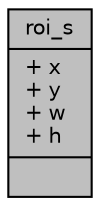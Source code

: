 digraph "roi_s"
{
 // INTERACTIVE_SVG=YES
 // LATEX_PDF_SIZE
  bgcolor="transparent";
  edge [fontname="Helvetica",fontsize="10",labelfontname="Helvetica",labelfontsize="10"];
  node [fontname="Helvetica",fontsize="10",shape=record];
  Node1 [label="{roi_s\n|+ x\l+ y\l+ w\l+ h\l|}",height=0.2,width=0.4,color="black", fillcolor="grey75", style="filled", fontcolor="black",tooltip=" "];
}
